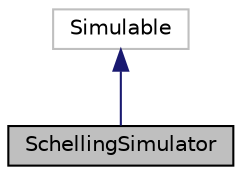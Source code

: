 digraph "SchellingSimulator"
{
 // LATEX_PDF_SIZE
  edge [fontname="Helvetica",fontsize="10",labelfontname="Helvetica",labelfontsize="10"];
  node [fontname="Helvetica",fontsize="10",shape=record];
  Node1 [label="SchellingSimulator",height=0.2,width=0.4,color="black", fillcolor="grey75", style="filled", fontcolor="black",tooltip="SchellingSimulator.java."];
  Node2 -> Node1 [dir="back",color="midnightblue",fontsize="10",style="solid",fontname="Helvetica"];
  Node2 [label="Simulable",height=0.2,width=0.4,color="grey75", fillcolor="white", style="filled",tooltip=" "];
}
